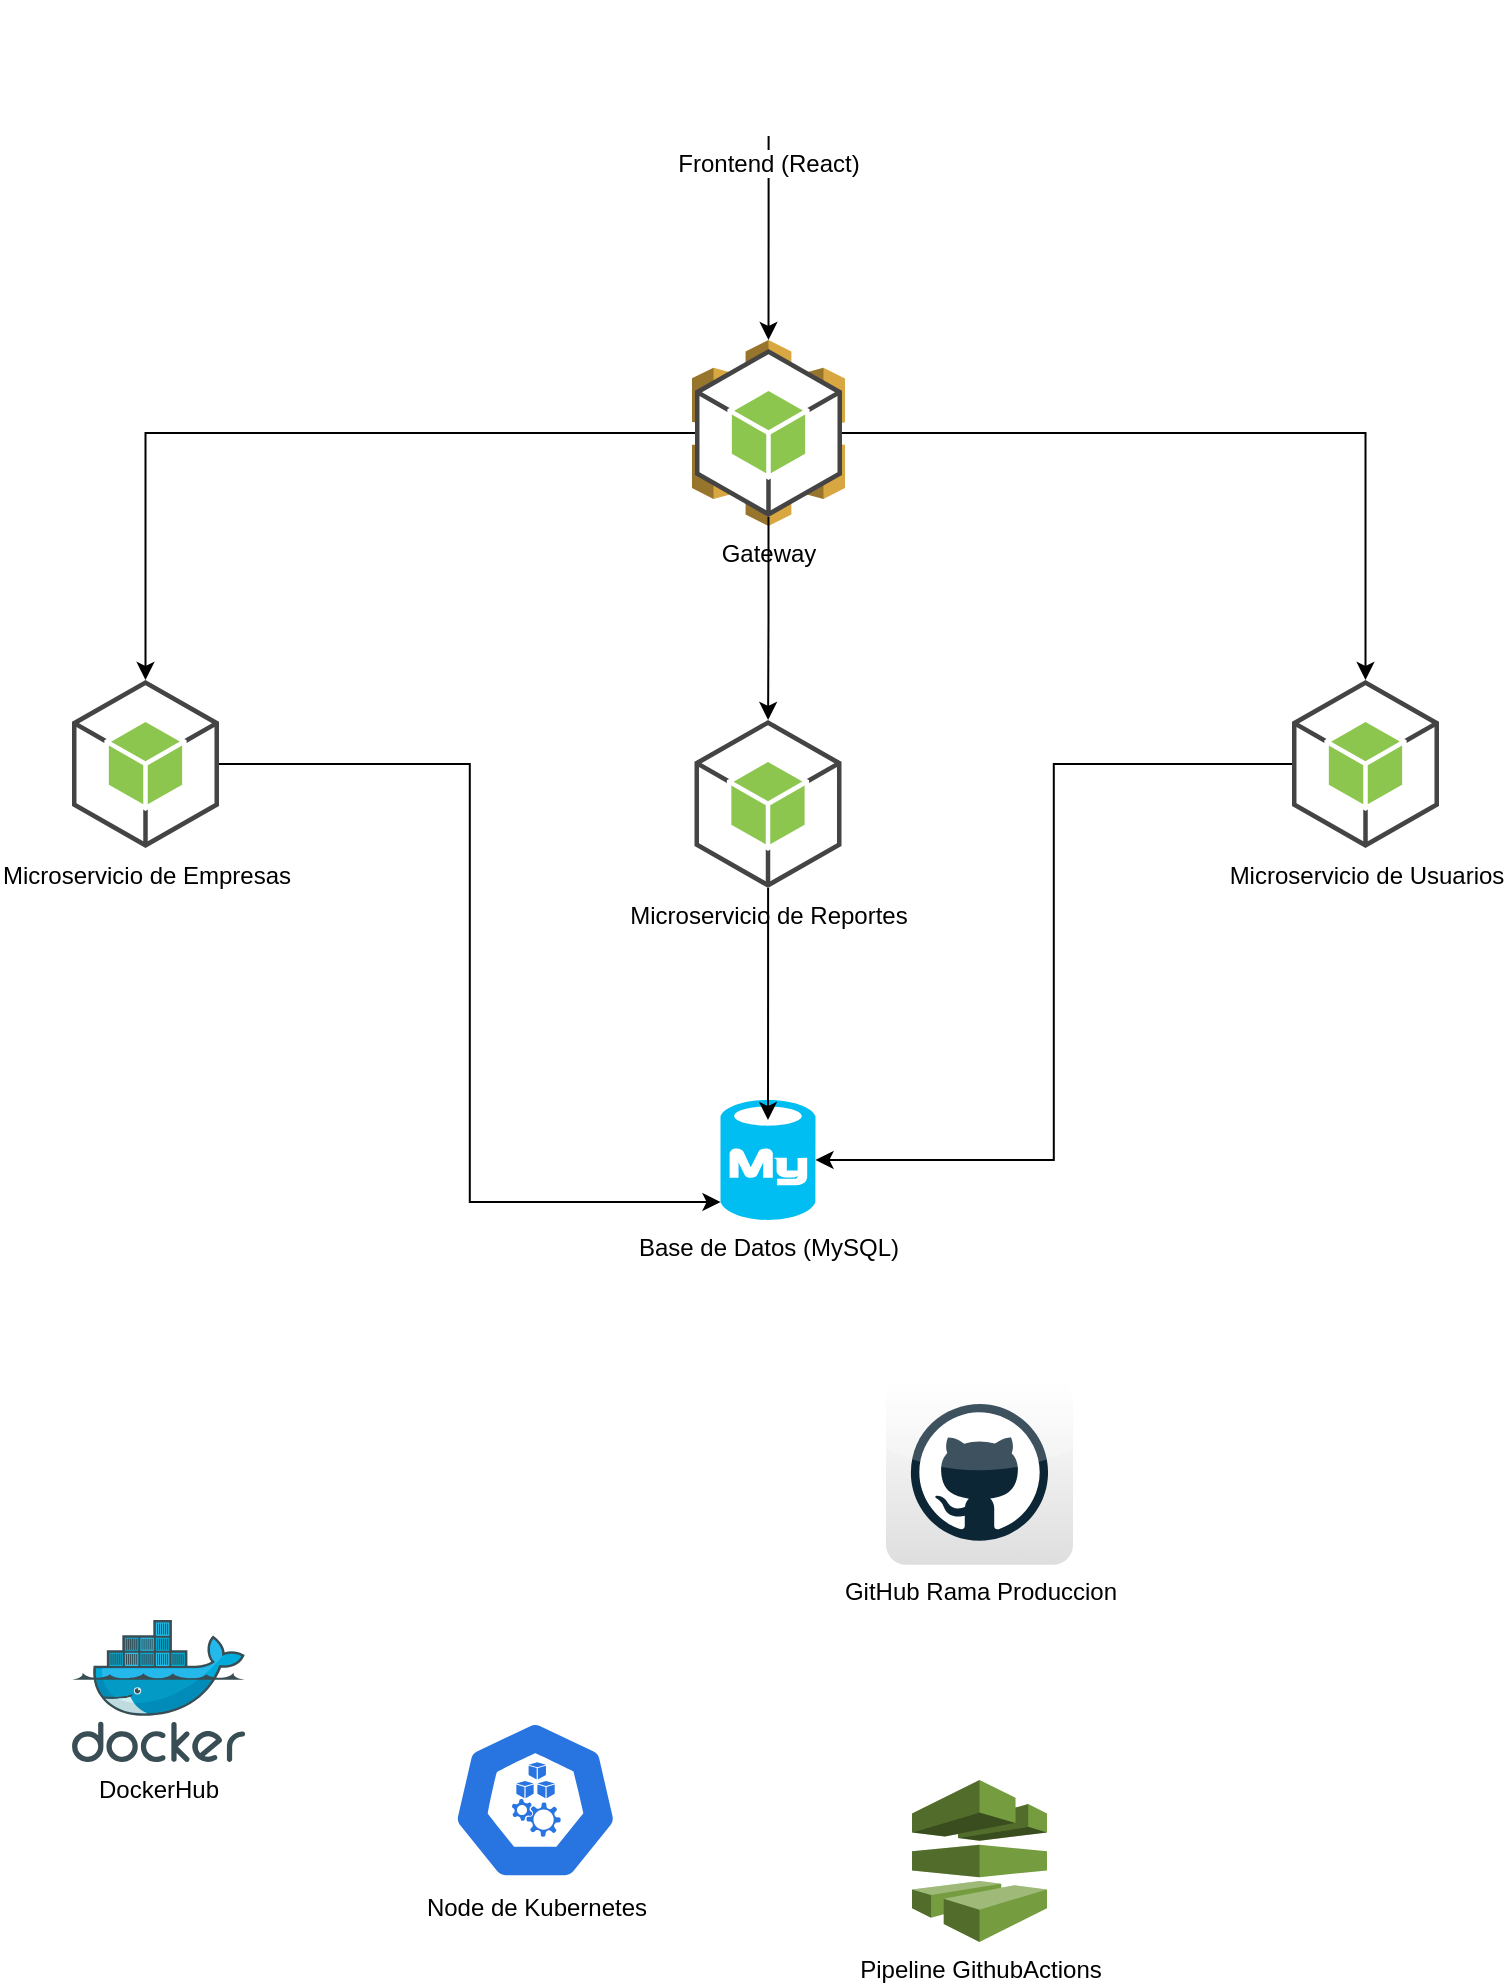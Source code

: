 <mxfile version="24.7.5">
  <diagram name="Página-1" id="iYmHUwp18aLXFyyz9uFH">
    <mxGraphModel dx="1185" dy="647" grid="1" gridSize="10" guides="1" tooltips="1" connect="1" arrows="1" fold="1" page="1" pageScale="1" pageWidth="827" pageHeight="1169" math="0" shadow="0">
      <root>
        <mxCell id="0" />
        <mxCell id="1" parent="0" />
        <mxCell id="nTsbLlRFeVZmrb5K8D4B-3" value="" style="edgeStyle=orthogonalEdgeStyle;rounded=0;orthogonalLoop=1;jettySize=auto;html=1;" edge="1" parent="1" source="nTsbLlRFeVZmrb5K8D4B-1" target="nTsbLlRFeVZmrb5K8D4B-2">
          <mxGeometry relative="1" as="geometry" />
        </mxCell>
        <mxCell id="nTsbLlRFeVZmrb5K8D4B-1" value="Frontend (React)" style="shape=image;html=1;verticalAlign=top;verticalLabelPosition=bottom;labelBackgroundColor=#ffffff;imageAspect=0;aspect=fixed;image=https://cdn0.iconfinder.com/data/icons/long-shadow-web-icons/512/javascript-128.png" vertex="1" parent="1">
          <mxGeometry x="394.25" y="40" width="68" height="68" as="geometry" />
        </mxCell>
        <mxCell id="nTsbLlRFeVZmrb5K8D4B-2" value="Gateway" style="outlineConnect=0;dashed=0;verticalLabelPosition=bottom;verticalAlign=top;align=center;html=1;shape=mxgraph.aws3.api_gateway;fillColor=#D9A741;gradientColor=none;" vertex="1" parent="1">
          <mxGeometry x="390" y="210" width="76.5" height="93" as="geometry" />
        </mxCell>
        <mxCell id="nTsbLlRFeVZmrb5K8D4B-8" value="" style="edgeStyle=orthogonalEdgeStyle;rounded=0;orthogonalLoop=1;jettySize=auto;html=1;" edge="1" parent="1" source="nTsbLlRFeVZmrb5K8D4B-4" target="nTsbLlRFeVZmrb5K8D4B-6">
          <mxGeometry relative="1" as="geometry" />
        </mxCell>
        <mxCell id="nTsbLlRFeVZmrb5K8D4B-9" style="edgeStyle=orthogonalEdgeStyle;rounded=0;orthogonalLoop=1;jettySize=auto;html=1;" edge="1" parent="1" source="nTsbLlRFeVZmrb5K8D4B-4" target="nTsbLlRFeVZmrb5K8D4B-7">
          <mxGeometry relative="1" as="geometry" />
        </mxCell>
        <mxCell id="nTsbLlRFeVZmrb5K8D4B-10" style="edgeStyle=orthogonalEdgeStyle;rounded=0;orthogonalLoop=1;jettySize=auto;html=1;exitX=0;exitY=0.5;exitDx=0;exitDy=0;exitPerimeter=0;" edge="1" parent="1" source="nTsbLlRFeVZmrb5K8D4B-4" target="nTsbLlRFeVZmrb5K8D4B-5">
          <mxGeometry relative="1" as="geometry" />
        </mxCell>
        <mxCell id="nTsbLlRFeVZmrb5K8D4B-4" value="" style="outlineConnect=0;dashed=0;verticalLabelPosition=bottom;verticalAlign=top;align=center;html=1;shape=mxgraph.aws3.android;fillColor=#8CC64F;gradientColor=none;" vertex="1" parent="1">
          <mxGeometry x="391.5" y="214.5" width="73.5" height="84" as="geometry" />
        </mxCell>
        <mxCell id="nTsbLlRFeVZmrb5K8D4B-5" value="Microservicio de Empresas" style="outlineConnect=0;dashed=0;verticalLabelPosition=bottom;verticalAlign=top;align=center;html=1;shape=mxgraph.aws3.android;fillColor=#8CC64F;gradientColor=none;" vertex="1" parent="1">
          <mxGeometry x="80" y="380" width="73.5" height="84" as="geometry" />
        </mxCell>
        <mxCell id="nTsbLlRFeVZmrb5K8D4B-6" value="Microservicio de Reportes" style="outlineConnect=0;dashed=0;verticalLabelPosition=bottom;verticalAlign=top;align=center;html=1;shape=mxgraph.aws3.android;fillColor=#8CC64F;gradientColor=none;" vertex="1" parent="1">
          <mxGeometry x="391.25" y="400" width="73.5" height="84" as="geometry" />
        </mxCell>
        <mxCell id="nTsbLlRFeVZmrb5K8D4B-7" value="Microservicio de Usuarios" style="outlineConnect=0;dashed=0;verticalLabelPosition=bottom;verticalAlign=top;align=center;html=1;shape=mxgraph.aws3.android;fillColor=#8CC64F;gradientColor=none;" vertex="1" parent="1">
          <mxGeometry x="690" y="380" width="73.5" height="84" as="geometry" />
        </mxCell>
        <mxCell id="nTsbLlRFeVZmrb5K8D4B-11" value="Base de Datos (MySQL)" style="verticalLabelPosition=bottom;html=1;verticalAlign=top;align=center;strokeColor=none;fillColor=#00BEF2;shape=mxgraph.azure.mysql_database;" vertex="1" parent="1">
          <mxGeometry x="404.25" y="590" width="47.5" height="60" as="geometry" />
        </mxCell>
        <mxCell id="nTsbLlRFeVZmrb5K8D4B-13" value="DockerHub" style="image;sketch=0;aspect=fixed;html=1;points=[];align=center;fontSize=12;image=img/lib/mscae/Docker.svg;" vertex="1" parent="1">
          <mxGeometry x="80" y="850" width="86.59" height="71" as="geometry" />
        </mxCell>
        <mxCell id="nTsbLlRFeVZmrb5K8D4B-14" value="Node de Kubernetes" style="aspect=fixed;sketch=0;html=1;dashed=0;whitespace=wrap;verticalLabelPosition=bottom;verticalAlign=top;fillColor=#2875E2;strokeColor=#ffffff;points=[[0.005,0.63,0],[0.1,0.2,0],[0.9,0.2,0],[0.5,0,0],[0.995,0.63,0],[0.72,0.99,0],[0.5,1,0],[0.28,0.99,0]];shape=mxgraph.kubernetes.icon2;prIcon=node" vertex="1" parent="1">
          <mxGeometry x="270" y="900" width="83.34" height="80" as="geometry" />
        </mxCell>
        <mxCell id="nTsbLlRFeVZmrb5K8D4B-15" value="GitHub Rama Produccion" style="dashed=0;outlineConnect=0;html=1;align=center;labelPosition=center;verticalLabelPosition=bottom;verticalAlign=top;shape=mxgraph.webicons.github;gradientColor=#DFDEDE" vertex="1" parent="1">
          <mxGeometry x="487" y="730" width="93.5" height="92.4" as="geometry" />
        </mxCell>
        <mxCell id="nTsbLlRFeVZmrb5K8D4B-16" value="Pipeline GithubActions" style="outlineConnect=0;dashed=0;verticalLabelPosition=bottom;verticalAlign=top;align=center;html=1;shape=mxgraph.aws3.codepipeline;fillColor=#759C3E;gradientColor=none;" vertex="1" parent="1">
          <mxGeometry x="500" y="930" width="67.5" height="81" as="geometry" />
        </mxCell>
        <mxCell id="nTsbLlRFeVZmrb5K8D4B-20" style="edgeStyle=orthogonalEdgeStyle;rounded=0;orthogonalLoop=1;jettySize=auto;html=1;entryX=1;entryY=0.5;entryDx=0;entryDy=0;entryPerimeter=0;" edge="1" parent="1" source="nTsbLlRFeVZmrb5K8D4B-7" target="nTsbLlRFeVZmrb5K8D4B-11">
          <mxGeometry relative="1" as="geometry" />
        </mxCell>
        <mxCell id="nTsbLlRFeVZmrb5K8D4B-21" style="edgeStyle=orthogonalEdgeStyle;rounded=0;orthogonalLoop=1;jettySize=auto;html=1;entryX=0.5;entryY=0.167;entryDx=0;entryDy=0;entryPerimeter=0;" edge="1" parent="1" source="nTsbLlRFeVZmrb5K8D4B-6" target="nTsbLlRFeVZmrb5K8D4B-11">
          <mxGeometry relative="1" as="geometry" />
        </mxCell>
        <mxCell id="nTsbLlRFeVZmrb5K8D4B-22" style="edgeStyle=orthogonalEdgeStyle;rounded=0;orthogonalLoop=1;jettySize=auto;html=1;entryX=0;entryY=0.85;entryDx=0;entryDy=0;entryPerimeter=0;" edge="1" parent="1" source="nTsbLlRFeVZmrb5K8D4B-5" target="nTsbLlRFeVZmrb5K8D4B-11">
          <mxGeometry relative="1" as="geometry" />
        </mxCell>
      </root>
    </mxGraphModel>
  </diagram>
</mxfile>
